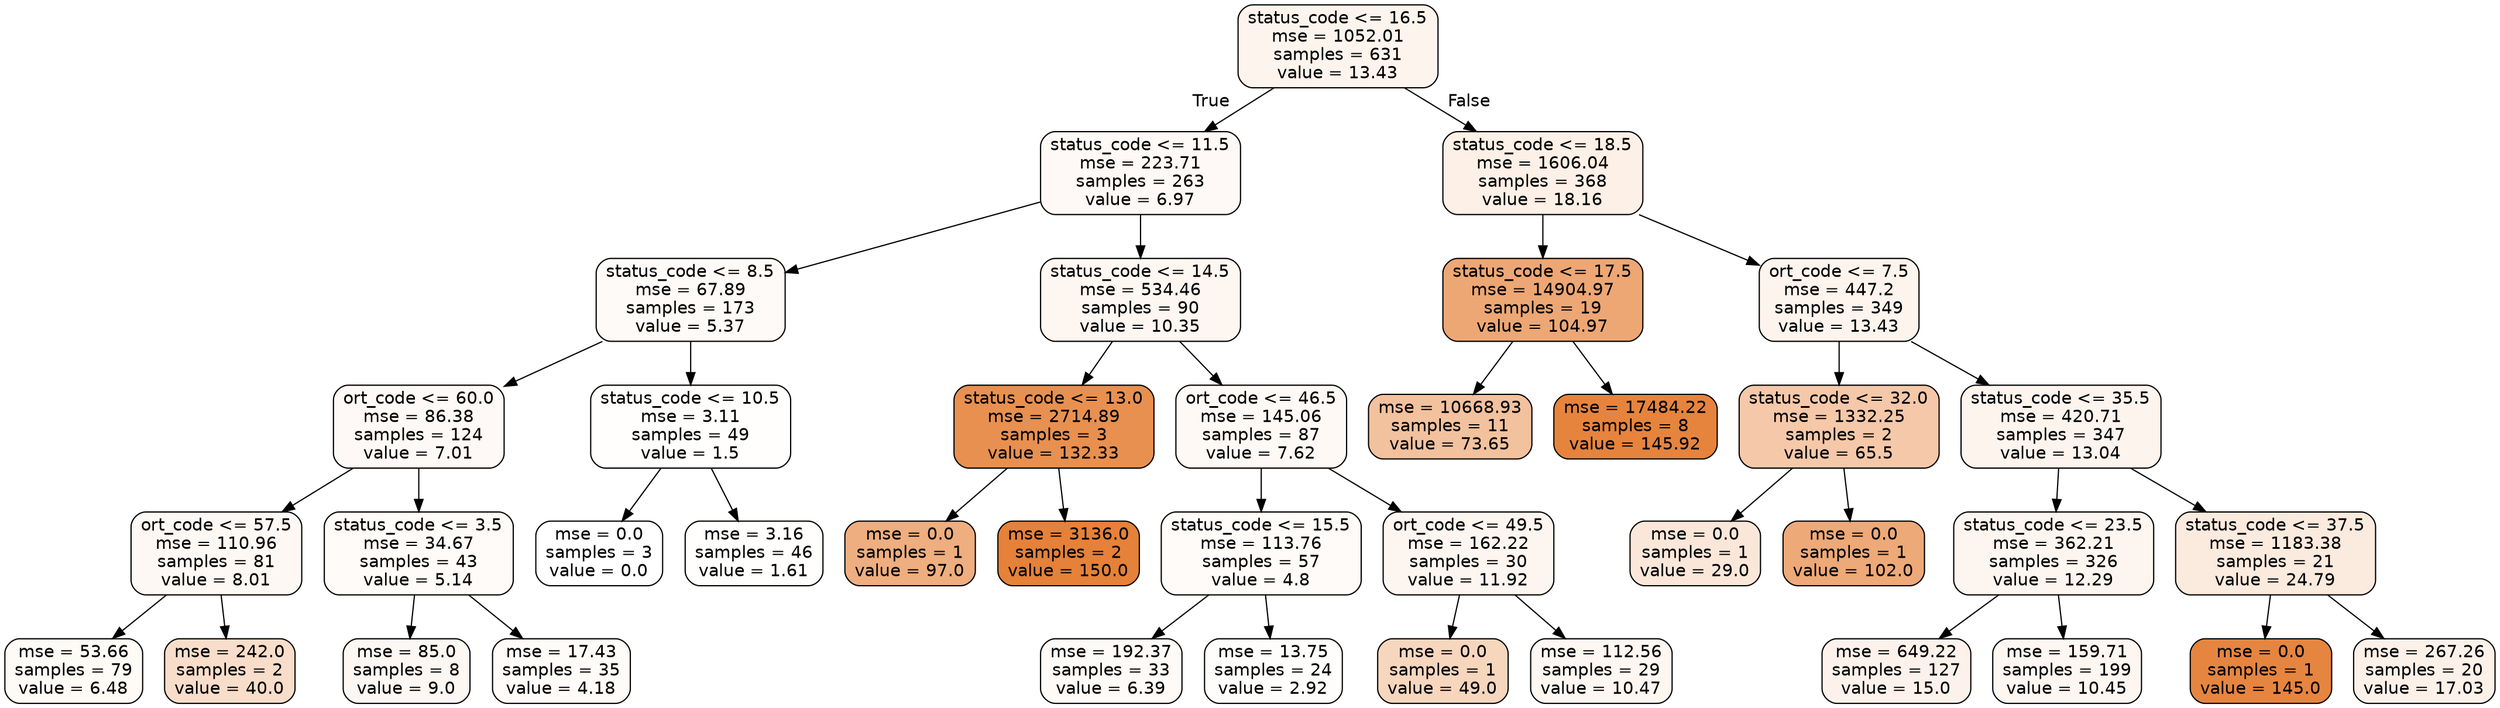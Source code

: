digraph Tree {
node [shape=box, style="filled, rounded", color="black", fontname=helvetica] ;
edge [fontname=helvetica] ;
0 [label="status_code <= 16.5\nmse = 1052.01\nsamples = 631\nvalue = 13.43", fillcolor="#fdf4ed"] ;
1 [label="status_code <= 11.5\nmse = 223.71\nsamples = 263\nvalue = 6.97", fillcolor="#fef9f6"] ;
0 -> 1 [labeldistance=2.5, labelangle=45, headlabel="True"] ;
2 [label="status_code <= 8.5\nmse = 67.89\nsamples = 173\nvalue = 5.37", fillcolor="#fefaf8"] ;
1 -> 2 ;
3 [label="ort_code <= 60.0\nmse = 86.38\nsamples = 124\nvalue = 7.01", fillcolor="#fef9f6"] ;
2 -> 3 ;
4 [label="ort_code <= 57.5\nmse = 110.96\nsamples = 81\nvalue = 8.01", fillcolor="#fef8f4"] ;
3 -> 4 ;
5 [label="mse = 53.66\nsamples = 79\nvalue = 6.48", fillcolor="#fefaf6"] ;
4 -> 5 ;
6 [label="mse = 242.0\nsamples = 2\nvalue = 40.0", fillcolor="#f8ddca"] ;
4 -> 6 ;
7 [label="status_code <= 3.5\nmse = 34.67\nsamples = 43\nvalue = 5.14", fillcolor="#fefbf8"] ;
3 -> 7 ;
8 [label="mse = 85.0\nsamples = 8\nvalue = 9.0", fillcolor="#fdf7f3"] ;
7 -> 8 ;
9 [label="mse = 17.43\nsamples = 35\nvalue = 4.18", fillcolor="#fefbf9"] ;
7 -> 9 ;
10 [label="status_code <= 10.5\nmse = 3.11\nsamples = 49\nvalue = 1.5", fillcolor="#fffefd"] ;
2 -> 10 ;
11 [label="mse = 0.0\nsamples = 3\nvalue = 0.0", fillcolor="#ffffff"] ;
10 -> 11 ;
12 [label="mse = 3.16\nsamples = 46\nvalue = 1.61", fillcolor="#fffefd"] ;
10 -> 12 ;
13 [label="status_code <= 14.5\nmse = 534.46\nsamples = 90\nvalue = 10.35", fillcolor="#fdf6f1"] ;
1 -> 13 ;
14 [label="status_code <= 13.0\nmse = 2714.89\nsamples = 3\nvalue = 132.33", fillcolor="#e89050"] ;
13 -> 14 ;
15 [label="mse = 0.0\nsamples = 1\nvalue = 97.0", fillcolor="#eeae7f"] ;
14 -> 15 ;
16 [label="mse = 3136.0\nsamples = 2\nvalue = 150.0", fillcolor="#e58139"] ;
14 -> 16 ;
17 [label="ort_code <= 46.5\nmse = 145.06\nsamples = 87\nvalue = 7.62", fillcolor="#fef9f5"] ;
13 -> 17 ;
18 [label="status_code <= 15.5\nmse = 113.76\nsamples = 57\nvalue = 4.8", fillcolor="#fefbf9"] ;
17 -> 18 ;
19 [label="mse = 192.37\nsamples = 33\nvalue = 6.39", fillcolor="#fefaf7"] ;
18 -> 19 ;
20 [label="mse = 13.75\nsamples = 24\nvalue = 2.92", fillcolor="#fefdfb"] ;
18 -> 20 ;
21 [label="ort_code <= 49.5\nmse = 162.22\nsamples = 30\nvalue = 11.92", fillcolor="#fdf5ef"] ;
17 -> 21 ;
22 [label="mse = 0.0\nsamples = 1\nvalue = 49.0", fillcolor="#f7d6be"] ;
21 -> 22 ;
23 [label="mse = 112.56\nsamples = 29\nvalue = 10.47", fillcolor="#fdf6f1"] ;
21 -> 23 ;
24 [label="status_code <= 18.5\nmse = 1606.04\nsamples = 368\nvalue = 18.16", fillcolor="#fcf0e7"] ;
0 -> 24 [labeldistance=2.5, labelangle=-45, headlabel="False"] ;
25 [label="status_code <= 17.5\nmse = 14904.97\nsamples = 19\nvalue = 104.97", fillcolor="#eda774"] ;
24 -> 25 ;
26 [label="mse = 10668.93\nsamples = 11\nvalue = 73.65", fillcolor="#f2c19e"] ;
25 -> 26 ;
27 [label="mse = 17484.22\nsamples = 8\nvalue = 145.92", fillcolor="#e6843e"] ;
25 -> 27 ;
28 [label="ort_code <= 7.5\nmse = 447.2\nsamples = 349\nvalue = 13.43", fillcolor="#fdf4ed"] ;
24 -> 28 ;
29 [label="status_code <= 32.0\nmse = 1332.25\nsamples = 2\nvalue = 65.5", fillcolor="#f4c8a9"] ;
28 -> 29 ;
30 [label="mse = 0.0\nsamples = 1\nvalue = 29.0", fillcolor="#fae7d9"] ;
29 -> 30 ;
31 [label="mse = 0.0\nsamples = 1\nvalue = 102.0", fillcolor="#eda978"] ;
29 -> 31 ;
32 [label="status_code <= 35.5\nmse = 420.71\nsamples = 347\nvalue = 13.04", fillcolor="#fdf4ee"] ;
28 -> 32 ;
33 [label="status_code <= 23.5\nmse = 362.21\nsamples = 326\nvalue = 12.29", fillcolor="#fdf5ef"] ;
32 -> 33 ;
34 [label="mse = 649.22\nsamples = 127\nvalue = 15.0", fillcolor="#fcf2eb"] ;
33 -> 34 ;
35 [label="mse = 159.71\nsamples = 199\nvalue = 10.45", fillcolor="#fdf6f1"] ;
33 -> 35 ;
36 [label="status_code <= 37.5\nmse = 1183.38\nsamples = 21\nvalue = 24.79", fillcolor="#fbeade"] ;
32 -> 36 ;
37 [label="mse = 0.0\nsamples = 1\nvalue = 145.0", fillcolor="#e68540"] ;
36 -> 37 ;
38 [label="mse = 267.26\nsamples = 20\nvalue = 17.03", fillcolor="#fcf1e9"] ;
36 -> 38 ;
}